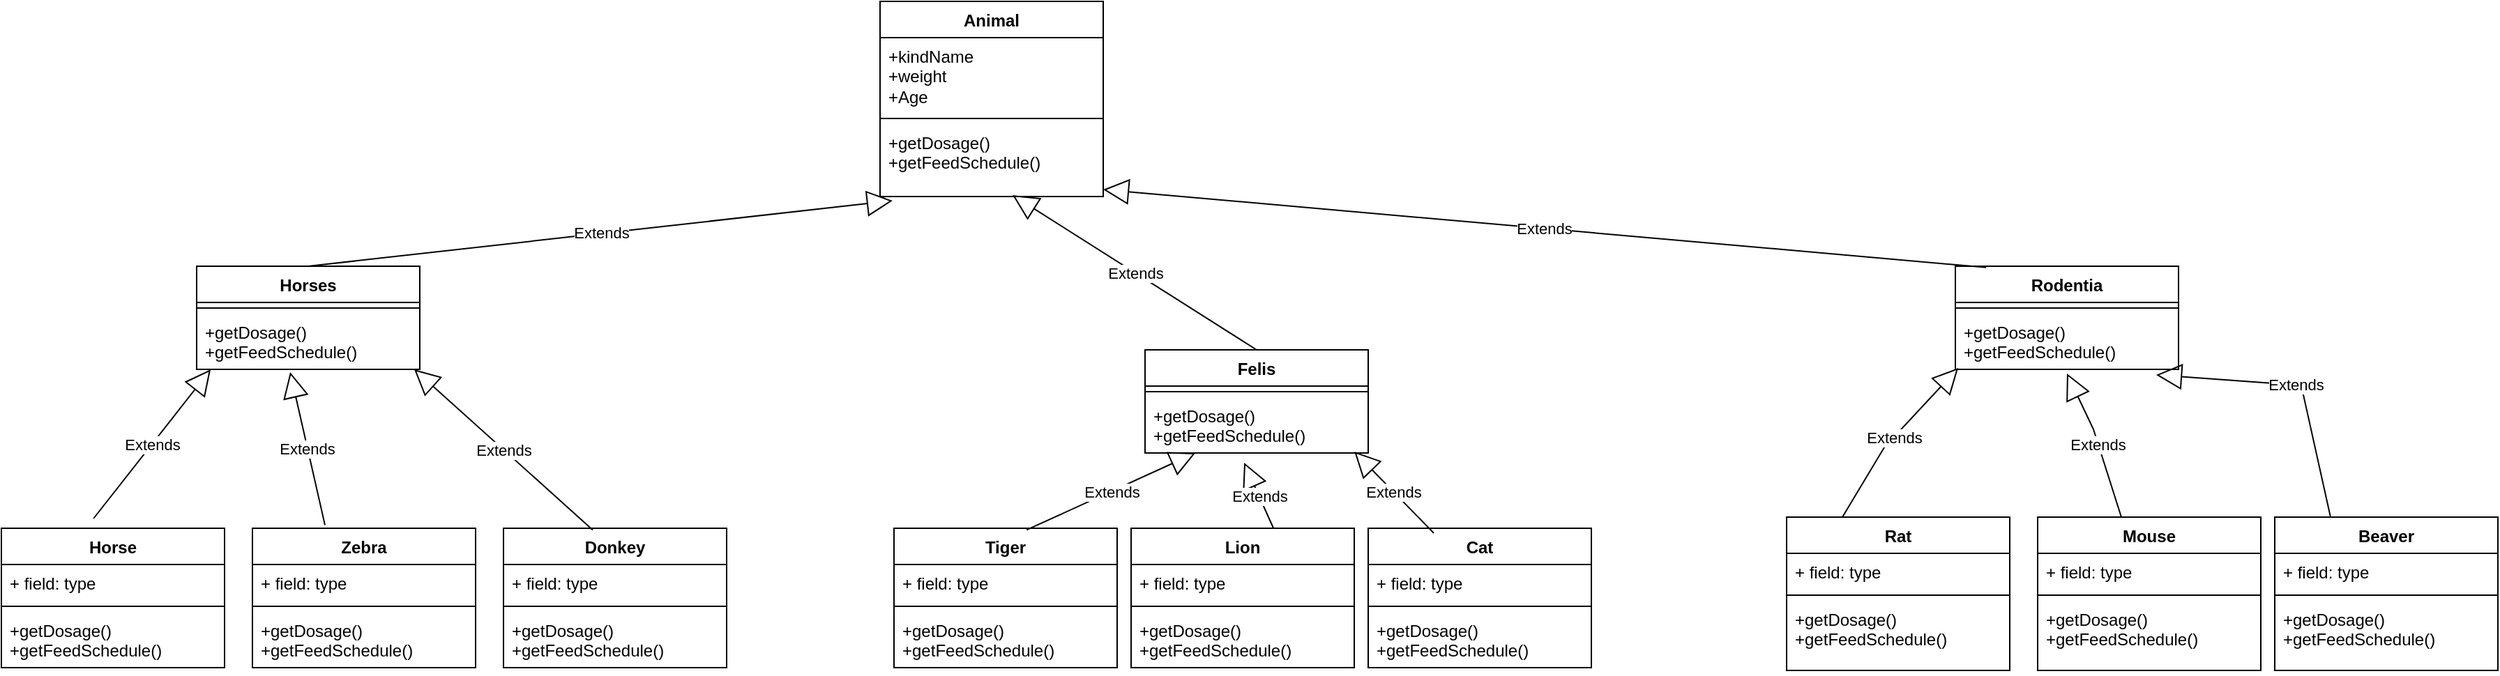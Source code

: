 <mxfile version="21.2.7" type="github">
  <diagram id="C5RBs43oDa-KdzZeNtuy" name="Page-1">
    <mxGraphModel dx="2466" dy="982" grid="1" gridSize="10" guides="1" tooltips="1" connect="1" arrows="1" fold="1" page="1" pageScale="1" pageWidth="827" pageHeight="1169" math="0" shadow="0">
      <root>
        <mxCell id="WIyWlLk6GJQsqaUBKTNV-0" />
        <mxCell id="WIyWlLk6GJQsqaUBKTNV-1" parent="WIyWlLk6GJQsqaUBKTNV-0" />
        <mxCell id="dqFevwvSZfvpne4xlaZr-0" value="Animal" style="swimlane;fontStyle=1;align=center;verticalAlign=top;childLayout=stackLayout;horizontal=1;startSize=26;horizontalStack=0;resizeParent=1;resizeParentMax=0;resizeLast=0;collapsible=1;marginBottom=0;whiteSpace=wrap;html=1;" vertex="1" parent="WIyWlLk6GJQsqaUBKTNV-1">
          <mxGeometry x="310" y="30" width="160" height="140" as="geometry" />
        </mxCell>
        <mxCell id="dqFevwvSZfvpne4xlaZr-1" value="+kindName&lt;br&gt;+weight&lt;br&gt;+Age&lt;br&gt;" style="text;strokeColor=none;fillColor=none;align=left;verticalAlign=top;spacingLeft=4;spacingRight=4;overflow=hidden;rotatable=0;points=[[0,0.5],[1,0.5]];portConstraint=eastwest;whiteSpace=wrap;html=1;" vertex="1" parent="dqFevwvSZfvpne4xlaZr-0">
          <mxGeometry y="26" width="160" height="54" as="geometry" />
        </mxCell>
        <mxCell id="dqFevwvSZfvpne4xlaZr-2" value="" style="line;strokeWidth=1;fillColor=none;align=left;verticalAlign=middle;spacingTop=-1;spacingLeft=3;spacingRight=3;rotatable=0;labelPosition=right;points=[];portConstraint=eastwest;strokeColor=inherit;" vertex="1" parent="dqFevwvSZfvpne4xlaZr-0">
          <mxGeometry y="80" width="160" height="8" as="geometry" />
        </mxCell>
        <mxCell id="dqFevwvSZfvpne4xlaZr-3" value="+getDosage()&lt;br&gt;+getFeedSchedule()" style="text;strokeColor=none;fillColor=none;align=left;verticalAlign=top;spacingLeft=4;spacingRight=4;overflow=hidden;rotatable=0;points=[[0,0.5],[1,0.5]];portConstraint=eastwest;whiteSpace=wrap;html=1;" vertex="1" parent="dqFevwvSZfvpne4xlaZr-0">
          <mxGeometry y="88" width="160" height="52" as="geometry" />
        </mxCell>
        <mxCell id="dqFevwvSZfvpne4xlaZr-4" value="Horses" style="swimlane;fontStyle=1;align=center;verticalAlign=top;childLayout=stackLayout;horizontal=1;startSize=26;horizontalStack=0;resizeParent=1;resizeParentMax=0;resizeLast=0;collapsible=1;marginBottom=0;whiteSpace=wrap;html=1;" vertex="1" parent="WIyWlLk6GJQsqaUBKTNV-1">
          <mxGeometry x="-180" y="220" width="160" height="74" as="geometry" />
        </mxCell>
        <mxCell id="dqFevwvSZfvpne4xlaZr-6" value="" style="line;strokeWidth=1;fillColor=none;align=left;verticalAlign=middle;spacingTop=-1;spacingLeft=3;spacingRight=3;rotatable=0;labelPosition=right;points=[];portConstraint=eastwest;strokeColor=inherit;" vertex="1" parent="dqFevwvSZfvpne4xlaZr-4">
          <mxGeometry y="26" width="160" height="8" as="geometry" />
        </mxCell>
        <mxCell id="dqFevwvSZfvpne4xlaZr-7" value="+getDosage()&lt;br&gt;+getFeedSchedule()&lt;br&gt;" style="text;strokeColor=none;fillColor=none;align=left;verticalAlign=top;spacingLeft=4;spacingRight=4;overflow=hidden;rotatable=0;points=[[0,0.5],[1,0.5]];portConstraint=eastwest;whiteSpace=wrap;html=1;" vertex="1" parent="dqFevwvSZfvpne4xlaZr-4">
          <mxGeometry y="34" width="160" height="40" as="geometry" />
        </mxCell>
        <mxCell id="dqFevwvSZfvpne4xlaZr-9" value="Felis" style="swimlane;fontStyle=1;align=center;verticalAlign=top;childLayout=stackLayout;horizontal=1;startSize=26;horizontalStack=0;resizeParent=1;resizeParentMax=0;resizeLast=0;collapsible=1;marginBottom=0;whiteSpace=wrap;html=1;" vertex="1" parent="WIyWlLk6GJQsqaUBKTNV-1">
          <mxGeometry x="500" y="280" width="160" height="74" as="geometry" />
        </mxCell>
        <mxCell id="dqFevwvSZfvpne4xlaZr-11" value="" style="line;strokeWidth=1;fillColor=none;align=left;verticalAlign=middle;spacingTop=-1;spacingLeft=3;spacingRight=3;rotatable=0;labelPosition=right;points=[];portConstraint=eastwest;strokeColor=inherit;" vertex="1" parent="dqFevwvSZfvpne4xlaZr-9">
          <mxGeometry y="26" width="160" height="8" as="geometry" />
        </mxCell>
        <mxCell id="dqFevwvSZfvpne4xlaZr-12" value="+getDosage()&lt;br style=&quot;border-color: var(--border-color);&quot;&gt;+getFeedSchedule()" style="text;strokeColor=none;fillColor=none;align=left;verticalAlign=top;spacingLeft=4;spacingRight=4;overflow=hidden;rotatable=0;points=[[0,0.5],[1,0.5]];portConstraint=eastwest;whiteSpace=wrap;html=1;" vertex="1" parent="dqFevwvSZfvpne4xlaZr-9">
          <mxGeometry y="34" width="160" height="40" as="geometry" />
        </mxCell>
        <mxCell id="dqFevwvSZfvpne4xlaZr-13" value="Rodentia" style="swimlane;fontStyle=1;align=center;verticalAlign=top;childLayout=stackLayout;horizontal=1;startSize=26;horizontalStack=0;resizeParent=1;resizeParentMax=0;resizeLast=0;collapsible=1;marginBottom=0;whiteSpace=wrap;html=1;" vertex="1" parent="WIyWlLk6GJQsqaUBKTNV-1">
          <mxGeometry x="1081" y="220" width="160" height="74" as="geometry" />
        </mxCell>
        <mxCell id="dqFevwvSZfvpne4xlaZr-15" value="" style="line;strokeWidth=1;fillColor=none;align=left;verticalAlign=middle;spacingTop=-1;spacingLeft=3;spacingRight=3;rotatable=0;labelPosition=right;points=[];portConstraint=eastwest;strokeColor=inherit;" vertex="1" parent="dqFevwvSZfvpne4xlaZr-13">
          <mxGeometry y="26" width="160" height="8" as="geometry" />
        </mxCell>
        <mxCell id="dqFevwvSZfvpne4xlaZr-16" value="+getDosage()&lt;br style=&quot;border-color: var(--border-color);&quot;&gt;+getFeedSchedule()" style="text;strokeColor=none;fillColor=none;align=left;verticalAlign=top;spacingLeft=4;spacingRight=4;overflow=hidden;rotatable=0;points=[[0,0.5],[1,0.5]];portConstraint=eastwest;whiteSpace=wrap;html=1;" vertex="1" parent="dqFevwvSZfvpne4xlaZr-13">
          <mxGeometry y="34" width="160" height="40" as="geometry" />
        </mxCell>
        <mxCell id="dqFevwvSZfvpne4xlaZr-17" value="Extends" style="endArrow=block;endSize=16;endFill=0;html=1;rounded=0;exitX=0.5;exitY=0;exitDx=0;exitDy=0;entryX=0.056;entryY=1.058;entryDx=0;entryDy=0;entryPerimeter=0;" edge="1" parent="WIyWlLk6GJQsqaUBKTNV-1" source="dqFevwvSZfvpne4xlaZr-4" target="dqFevwvSZfvpne4xlaZr-3">
          <mxGeometry width="160" relative="1" as="geometry">
            <mxPoint x="60" y="180" as="sourcePoint" />
            <mxPoint x="220" y="180" as="targetPoint" />
          </mxGeometry>
        </mxCell>
        <mxCell id="dqFevwvSZfvpne4xlaZr-18" value="Extends" style="endArrow=block;endSize=16;endFill=0;html=1;rounded=0;exitX=0.5;exitY=0;exitDx=0;exitDy=0;entryX=0.594;entryY=0.981;entryDx=0;entryDy=0;entryPerimeter=0;" edge="1" parent="WIyWlLk6GJQsqaUBKTNV-1" source="dqFevwvSZfvpne4xlaZr-9" target="dqFevwvSZfvpne4xlaZr-3">
          <mxGeometry width="160" relative="1" as="geometry">
            <mxPoint x="351" y="230" as="sourcePoint" />
            <mxPoint x="590" y="163" as="targetPoint" />
          </mxGeometry>
        </mxCell>
        <mxCell id="dqFevwvSZfvpne4xlaZr-19" value="Extends" style="endArrow=block;endSize=16;endFill=0;html=1;rounded=0;exitX=0.138;exitY=0.012;exitDx=0;exitDy=0;entryX=1;entryY=0.904;entryDx=0;entryDy=0;entryPerimeter=0;exitPerimeter=0;" edge="1" parent="WIyWlLk6GJQsqaUBKTNV-1" source="dqFevwvSZfvpne4xlaZr-13" target="dqFevwvSZfvpne4xlaZr-3">
          <mxGeometry width="160" relative="1" as="geometry">
            <mxPoint x="610" y="237" as="sourcePoint" />
            <mxPoint x="849" y="170" as="targetPoint" />
          </mxGeometry>
        </mxCell>
        <mxCell id="dqFevwvSZfvpne4xlaZr-60" value="Horse" style="swimlane;fontStyle=1;align=center;verticalAlign=top;childLayout=stackLayout;horizontal=1;startSize=26;horizontalStack=0;resizeParent=1;resizeParentMax=0;resizeLast=0;collapsible=1;marginBottom=0;whiteSpace=wrap;html=1;" vertex="1" parent="WIyWlLk6GJQsqaUBKTNV-1">
          <mxGeometry x="-320" y="408" width="160" height="100" as="geometry" />
        </mxCell>
        <mxCell id="dqFevwvSZfvpne4xlaZr-61" value="+ field: type" style="text;strokeColor=none;fillColor=none;align=left;verticalAlign=top;spacingLeft=4;spacingRight=4;overflow=hidden;rotatable=0;points=[[0,0.5],[1,0.5]];portConstraint=eastwest;whiteSpace=wrap;html=1;" vertex="1" parent="dqFevwvSZfvpne4xlaZr-60">
          <mxGeometry y="26" width="160" height="26" as="geometry" />
        </mxCell>
        <mxCell id="dqFevwvSZfvpne4xlaZr-62" value="" style="line;strokeWidth=1;fillColor=none;align=left;verticalAlign=middle;spacingTop=-1;spacingLeft=3;spacingRight=3;rotatable=0;labelPosition=right;points=[];portConstraint=eastwest;strokeColor=inherit;" vertex="1" parent="dqFevwvSZfvpne4xlaZr-60">
          <mxGeometry y="52" width="160" height="8" as="geometry" />
        </mxCell>
        <mxCell id="dqFevwvSZfvpne4xlaZr-63" value="+getDosage()&lt;br style=&quot;border-color: var(--border-color);&quot;&gt;+getFeedSchedule()" style="text;strokeColor=none;fillColor=none;align=left;verticalAlign=top;spacingLeft=4;spacingRight=4;overflow=hidden;rotatable=0;points=[[0,0.5],[1,0.5]];portConstraint=eastwest;whiteSpace=wrap;html=1;" vertex="1" parent="dqFevwvSZfvpne4xlaZr-60">
          <mxGeometry y="60" width="160" height="40" as="geometry" />
        </mxCell>
        <mxCell id="dqFevwvSZfvpne4xlaZr-64" value="Zebra" style="swimlane;fontStyle=1;align=center;verticalAlign=top;childLayout=stackLayout;horizontal=1;startSize=26;horizontalStack=0;resizeParent=1;resizeParentMax=0;resizeLast=0;collapsible=1;marginBottom=0;whiteSpace=wrap;html=1;" vertex="1" parent="WIyWlLk6GJQsqaUBKTNV-1">
          <mxGeometry x="-140" y="408" width="160" height="100" as="geometry" />
        </mxCell>
        <mxCell id="dqFevwvSZfvpne4xlaZr-65" value="+ field: type" style="text;strokeColor=none;fillColor=none;align=left;verticalAlign=top;spacingLeft=4;spacingRight=4;overflow=hidden;rotatable=0;points=[[0,0.5],[1,0.5]];portConstraint=eastwest;whiteSpace=wrap;html=1;" vertex="1" parent="dqFevwvSZfvpne4xlaZr-64">
          <mxGeometry y="26" width="160" height="26" as="geometry" />
        </mxCell>
        <mxCell id="dqFevwvSZfvpne4xlaZr-66" value="" style="line;strokeWidth=1;fillColor=none;align=left;verticalAlign=middle;spacingTop=-1;spacingLeft=3;spacingRight=3;rotatable=0;labelPosition=right;points=[];portConstraint=eastwest;strokeColor=inherit;" vertex="1" parent="dqFevwvSZfvpne4xlaZr-64">
          <mxGeometry y="52" width="160" height="8" as="geometry" />
        </mxCell>
        <mxCell id="dqFevwvSZfvpne4xlaZr-67" value="+getDosage()&lt;br style=&quot;border-color: var(--border-color);&quot;&gt;+getFeedSchedule()" style="text;strokeColor=none;fillColor=none;align=left;verticalAlign=top;spacingLeft=4;spacingRight=4;overflow=hidden;rotatable=0;points=[[0,0.5],[1,0.5]];portConstraint=eastwest;whiteSpace=wrap;html=1;" vertex="1" parent="dqFevwvSZfvpne4xlaZr-64">
          <mxGeometry y="60" width="160" height="40" as="geometry" />
        </mxCell>
        <mxCell id="dqFevwvSZfvpne4xlaZr-68" value="Donkey" style="swimlane;fontStyle=1;align=center;verticalAlign=top;childLayout=stackLayout;horizontal=1;startSize=26;horizontalStack=0;resizeParent=1;resizeParentMax=0;resizeLast=0;collapsible=1;marginBottom=0;whiteSpace=wrap;html=1;" vertex="1" parent="WIyWlLk6GJQsqaUBKTNV-1">
          <mxGeometry x="40" y="408" width="160" height="100" as="geometry" />
        </mxCell>
        <mxCell id="dqFevwvSZfvpne4xlaZr-69" value="+ field: type" style="text;strokeColor=none;fillColor=none;align=left;verticalAlign=top;spacingLeft=4;spacingRight=4;overflow=hidden;rotatable=0;points=[[0,0.5],[1,0.5]];portConstraint=eastwest;whiteSpace=wrap;html=1;" vertex="1" parent="dqFevwvSZfvpne4xlaZr-68">
          <mxGeometry y="26" width="160" height="26" as="geometry" />
        </mxCell>
        <mxCell id="dqFevwvSZfvpne4xlaZr-70" value="" style="line;strokeWidth=1;fillColor=none;align=left;verticalAlign=middle;spacingTop=-1;spacingLeft=3;spacingRight=3;rotatable=0;labelPosition=right;points=[];portConstraint=eastwest;strokeColor=inherit;" vertex="1" parent="dqFevwvSZfvpne4xlaZr-68">
          <mxGeometry y="52" width="160" height="8" as="geometry" />
        </mxCell>
        <mxCell id="dqFevwvSZfvpne4xlaZr-71" value="+getDosage()&lt;br style=&quot;border-color: var(--border-color);&quot;&gt;+getFeedSchedule()" style="text;strokeColor=none;fillColor=none;align=left;verticalAlign=top;spacingLeft=4;spacingRight=4;overflow=hidden;rotatable=0;points=[[0,0.5],[1,0.5]];portConstraint=eastwest;whiteSpace=wrap;html=1;" vertex="1" parent="dqFevwvSZfvpne4xlaZr-68">
          <mxGeometry y="60" width="160" height="40" as="geometry" />
        </mxCell>
        <mxCell id="dqFevwvSZfvpne4xlaZr-72" value="Tiger" style="swimlane;fontStyle=1;align=center;verticalAlign=top;childLayout=stackLayout;horizontal=1;startSize=26;horizontalStack=0;resizeParent=1;resizeParentMax=0;resizeLast=0;collapsible=1;marginBottom=0;whiteSpace=wrap;html=1;" vertex="1" parent="WIyWlLk6GJQsqaUBKTNV-1">
          <mxGeometry x="320" y="408" width="160" height="100" as="geometry" />
        </mxCell>
        <mxCell id="dqFevwvSZfvpne4xlaZr-73" value="+ field: type" style="text;strokeColor=none;fillColor=none;align=left;verticalAlign=top;spacingLeft=4;spacingRight=4;overflow=hidden;rotatable=0;points=[[0,0.5],[1,0.5]];portConstraint=eastwest;whiteSpace=wrap;html=1;" vertex="1" parent="dqFevwvSZfvpne4xlaZr-72">
          <mxGeometry y="26" width="160" height="26" as="geometry" />
        </mxCell>
        <mxCell id="dqFevwvSZfvpne4xlaZr-74" value="" style="line;strokeWidth=1;fillColor=none;align=left;verticalAlign=middle;spacingTop=-1;spacingLeft=3;spacingRight=3;rotatable=0;labelPosition=right;points=[];portConstraint=eastwest;strokeColor=inherit;" vertex="1" parent="dqFevwvSZfvpne4xlaZr-72">
          <mxGeometry y="52" width="160" height="8" as="geometry" />
        </mxCell>
        <mxCell id="dqFevwvSZfvpne4xlaZr-75" value="+getDosage()&lt;br style=&quot;border-color: var(--border-color);&quot;&gt;+getFeedSchedule()" style="text;strokeColor=none;fillColor=none;align=left;verticalAlign=top;spacingLeft=4;spacingRight=4;overflow=hidden;rotatable=0;points=[[0,0.5],[1,0.5]];portConstraint=eastwest;whiteSpace=wrap;html=1;" vertex="1" parent="dqFevwvSZfvpne4xlaZr-72">
          <mxGeometry y="60" width="160" height="40" as="geometry" />
        </mxCell>
        <mxCell id="dqFevwvSZfvpne4xlaZr-76" value="Lion" style="swimlane;fontStyle=1;align=center;verticalAlign=top;childLayout=stackLayout;horizontal=1;startSize=26;horizontalStack=0;resizeParent=1;resizeParentMax=0;resizeLast=0;collapsible=1;marginBottom=0;whiteSpace=wrap;html=1;" vertex="1" parent="WIyWlLk6GJQsqaUBKTNV-1">
          <mxGeometry x="490" y="408" width="160" height="100" as="geometry" />
        </mxCell>
        <mxCell id="dqFevwvSZfvpne4xlaZr-77" value="+ field: type" style="text;strokeColor=none;fillColor=none;align=left;verticalAlign=top;spacingLeft=4;spacingRight=4;overflow=hidden;rotatable=0;points=[[0,0.5],[1,0.5]];portConstraint=eastwest;whiteSpace=wrap;html=1;" vertex="1" parent="dqFevwvSZfvpne4xlaZr-76">
          <mxGeometry y="26" width="160" height="26" as="geometry" />
        </mxCell>
        <mxCell id="dqFevwvSZfvpne4xlaZr-78" value="" style="line;strokeWidth=1;fillColor=none;align=left;verticalAlign=middle;spacingTop=-1;spacingLeft=3;spacingRight=3;rotatable=0;labelPosition=right;points=[];portConstraint=eastwest;strokeColor=inherit;" vertex="1" parent="dqFevwvSZfvpne4xlaZr-76">
          <mxGeometry y="52" width="160" height="8" as="geometry" />
        </mxCell>
        <mxCell id="dqFevwvSZfvpne4xlaZr-79" value="+getDosage()&lt;br style=&quot;border-color: var(--border-color);&quot;&gt;+getFeedSchedule()" style="text;strokeColor=none;fillColor=none;align=left;verticalAlign=top;spacingLeft=4;spacingRight=4;overflow=hidden;rotatable=0;points=[[0,0.5],[1,0.5]];portConstraint=eastwest;whiteSpace=wrap;html=1;" vertex="1" parent="dqFevwvSZfvpne4xlaZr-76">
          <mxGeometry y="60" width="160" height="40" as="geometry" />
        </mxCell>
        <mxCell id="dqFevwvSZfvpne4xlaZr-80" value="Cat" style="swimlane;fontStyle=1;align=center;verticalAlign=top;childLayout=stackLayout;horizontal=1;startSize=26;horizontalStack=0;resizeParent=1;resizeParentMax=0;resizeLast=0;collapsible=1;marginBottom=0;whiteSpace=wrap;html=1;" vertex="1" parent="WIyWlLk6GJQsqaUBKTNV-1">
          <mxGeometry x="660" y="408" width="160" height="100" as="geometry" />
        </mxCell>
        <mxCell id="dqFevwvSZfvpne4xlaZr-81" value="+ field: type" style="text;strokeColor=none;fillColor=none;align=left;verticalAlign=top;spacingLeft=4;spacingRight=4;overflow=hidden;rotatable=0;points=[[0,0.5],[1,0.5]];portConstraint=eastwest;whiteSpace=wrap;html=1;" vertex="1" parent="dqFevwvSZfvpne4xlaZr-80">
          <mxGeometry y="26" width="160" height="26" as="geometry" />
        </mxCell>
        <mxCell id="dqFevwvSZfvpne4xlaZr-82" value="" style="line;strokeWidth=1;fillColor=none;align=left;verticalAlign=middle;spacingTop=-1;spacingLeft=3;spacingRight=3;rotatable=0;labelPosition=right;points=[];portConstraint=eastwest;strokeColor=inherit;" vertex="1" parent="dqFevwvSZfvpne4xlaZr-80">
          <mxGeometry y="52" width="160" height="8" as="geometry" />
        </mxCell>
        <mxCell id="dqFevwvSZfvpne4xlaZr-83" value="+getDosage()&lt;br style=&quot;border-color: var(--border-color);&quot;&gt;+getFeedSchedule()" style="text;strokeColor=none;fillColor=none;align=left;verticalAlign=top;spacingLeft=4;spacingRight=4;overflow=hidden;rotatable=0;points=[[0,0.5],[1,0.5]];portConstraint=eastwest;whiteSpace=wrap;html=1;" vertex="1" parent="dqFevwvSZfvpne4xlaZr-80">
          <mxGeometry y="60" width="160" height="40" as="geometry" />
        </mxCell>
        <mxCell id="dqFevwvSZfvpne4xlaZr-84" value="Rat" style="swimlane;fontStyle=1;align=center;verticalAlign=top;childLayout=stackLayout;horizontal=1;startSize=26;horizontalStack=0;resizeParent=1;resizeParentMax=0;resizeLast=0;collapsible=1;marginBottom=0;whiteSpace=wrap;html=1;" vertex="1" parent="WIyWlLk6GJQsqaUBKTNV-1">
          <mxGeometry x="960" y="400" width="160" height="110" as="geometry" />
        </mxCell>
        <mxCell id="dqFevwvSZfvpne4xlaZr-85" value="+ field: type" style="text;strokeColor=none;fillColor=none;align=left;verticalAlign=top;spacingLeft=4;spacingRight=4;overflow=hidden;rotatable=0;points=[[0,0.5],[1,0.5]];portConstraint=eastwest;whiteSpace=wrap;html=1;" vertex="1" parent="dqFevwvSZfvpne4xlaZr-84">
          <mxGeometry y="26" width="160" height="26" as="geometry" />
        </mxCell>
        <mxCell id="dqFevwvSZfvpne4xlaZr-86" value="" style="line;strokeWidth=1;fillColor=none;align=left;verticalAlign=middle;spacingTop=-1;spacingLeft=3;spacingRight=3;rotatable=0;labelPosition=right;points=[];portConstraint=eastwest;strokeColor=inherit;" vertex="1" parent="dqFevwvSZfvpne4xlaZr-84">
          <mxGeometry y="52" width="160" height="8" as="geometry" />
        </mxCell>
        <mxCell id="dqFevwvSZfvpne4xlaZr-87" value="+getDosage()&lt;br style=&quot;border-color: var(--border-color);&quot;&gt;+getFeedSchedule()" style="text;strokeColor=none;fillColor=none;align=left;verticalAlign=top;spacingLeft=4;spacingRight=4;overflow=hidden;rotatable=0;points=[[0,0.5],[1,0.5]];portConstraint=eastwest;whiteSpace=wrap;html=1;" vertex="1" parent="dqFevwvSZfvpne4xlaZr-84">
          <mxGeometry y="60" width="160" height="50" as="geometry" />
        </mxCell>
        <mxCell id="dqFevwvSZfvpne4xlaZr-88" value="Mouse" style="swimlane;fontStyle=1;align=center;verticalAlign=top;childLayout=stackLayout;horizontal=1;startSize=26;horizontalStack=0;resizeParent=1;resizeParentMax=0;resizeLast=0;collapsible=1;marginBottom=0;whiteSpace=wrap;html=1;" vertex="1" parent="WIyWlLk6GJQsqaUBKTNV-1">
          <mxGeometry x="1140" y="400" width="160" height="110" as="geometry" />
        </mxCell>
        <mxCell id="dqFevwvSZfvpne4xlaZr-89" value="+ field: type" style="text;strokeColor=none;fillColor=none;align=left;verticalAlign=top;spacingLeft=4;spacingRight=4;overflow=hidden;rotatable=0;points=[[0,0.5],[1,0.5]];portConstraint=eastwest;whiteSpace=wrap;html=1;" vertex="1" parent="dqFevwvSZfvpne4xlaZr-88">
          <mxGeometry y="26" width="160" height="26" as="geometry" />
        </mxCell>
        <mxCell id="dqFevwvSZfvpne4xlaZr-90" value="" style="line;strokeWidth=1;fillColor=none;align=left;verticalAlign=middle;spacingTop=-1;spacingLeft=3;spacingRight=3;rotatable=0;labelPosition=right;points=[];portConstraint=eastwest;strokeColor=inherit;" vertex="1" parent="dqFevwvSZfvpne4xlaZr-88">
          <mxGeometry y="52" width="160" height="8" as="geometry" />
        </mxCell>
        <mxCell id="dqFevwvSZfvpne4xlaZr-91" value="+getDosage()&lt;br style=&quot;border-color: var(--border-color);&quot;&gt;+getFeedSchedule()" style="text;strokeColor=none;fillColor=none;align=left;verticalAlign=top;spacingLeft=4;spacingRight=4;overflow=hidden;rotatable=0;points=[[0,0.5],[1,0.5]];portConstraint=eastwest;whiteSpace=wrap;html=1;" vertex="1" parent="dqFevwvSZfvpne4xlaZr-88">
          <mxGeometry y="60" width="160" height="50" as="geometry" />
        </mxCell>
        <mxCell id="dqFevwvSZfvpne4xlaZr-92" value="Beaver&lt;br&gt;" style="swimlane;fontStyle=1;align=center;verticalAlign=top;childLayout=stackLayout;horizontal=1;startSize=26;horizontalStack=0;resizeParent=1;resizeParentMax=0;resizeLast=0;collapsible=1;marginBottom=0;whiteSpace=wrap;html=1;" vertex="1" parent="WIyWlLk6GJQsqaUBKTNV-1">
          <mxGeometry x="1310" y="400" width="160" height="110" as="geometry" />
        </mxCell>
        <mxCell id="dqFevwvSZfvpne4xlaZr-93" value="+ field: type" style="text;strokeColor=none;fillColor=none;align=left;verticalAlign=top;spacingLeft=4;spacingRight=4;overflow=hidden;rotatable=0;points=[[0,0.5],[1,0.5]];portConstraint=eastwest;whiteSpace=wrap;html=1;" vertex="1" parent="dqFevwvSZfvpne4xlaZr-92">
          <mxGeometry y="26" width="160" height="26" as="geometry" />
        </mxCell>
        <mxCell id="dqFevwvSZfvpne4xlaZr-94" value="" style="line;strokeWidth=1;fillColor=none;align=left;verticalAlign=middle;spacingTop=-1;spacingLeft=3;spacingRight=3;rotatable=0;labelPosition=right;points=[];portConstraint=eastwest;strokeColor=inherit;" vertex="1" parent="dqFevwvSZfvpne4xlaZr-92">
          <mxGeometry y="52" width="160" height="8" as="geometry" />
        </mxCell>
        <mxCell id="dqFevwvSZfvpne4xlaZr-95" value="+getDosage()&lt;br style=&quot;border-color: var(--border-color);&quot;&gt;+getFeedSchedule()" style="text;strokeColor=none;fillColor=none;align=left;verticalAlign=top;spacingLeft=4;spacingRight=4;overflow=hidden;rotatable=0;points=[[0,0.5],[1,0.5]];portConstraint=eastwest;whiteSpace=wrap;html=1;" vertex="1" parent="dqFevwvSZfvpne4xlaZr-92">
          <mxGeometry y="60" width="160" height="50" as="geometry" />
        </mxCell>
        <mxCell id="dqFevwvSZfvpne4xlaZr-97" value="Extends" style="endArrow=block;endSize=16;endFill=0;html=1;rounded=0;exitX=0.4;exitY=0.012;exitDx=0;exitDy=0;exitPerimeter=0;entryX=0.975;entryY=1;entryDx=0;entryDy=0;entryPerimeter=0;" edge="1" parent="WIyWlLk6GJQsqaUBKTNV-1" source="dqFevwvSZfvpne4xlaZr-68" target="dqFevwvSZfvpne4xlaZr-7">
          <mxGeometry width="160" relative="1" as="geometry">
            <mxPoint x="-430" y="240" as="sourcePoint" />
            <mxPoint x="-270" y="240" as="targetPoint" />
            <Array as="points" />
          </mxGeometry>
        </mxCell>
        <mxCell id="dqFevwvSZfvpne4xlaZr-98" value="Extends" style="endArrow=block;endSize=16;endFill=0;html=1;rounded=0;exitX=0.325;exitY=-0.023;exitDx=0;exitDy=0;exitPerimeter=0;entryX=0.419;entryY=1.05;entryDx=0;entryDy=0;entryPerimeter=0;" edge="1" parent="WIyWlLk6GJQsqaUBKTNV-1" source="dqFevwvSZfvpne4xlaZr-64" target="dqFevwvSZfvpne4xlaZr-7">
          <mxGeometry width="160" relative="1" as="geometry">
            <mxPoint x="-80" y="400" as="sourcePoint" />
            <mxPoint x="50" y="350" as="targetPoint" />
          </mxGeometry>
        </mxCell>
        <mxCell id="dqFevwvSZfvpne4xlaZr-99" value="Extends" style="endArrow=block;endSize=16;endFill=0;html=1;rounded=0;exitX=0.413;exitY=-0.07;exitDx=0;exitDy=0;exitPerimeter=0;entryX=0.063;entryY=1;entryDx=0;entryDy=0;entryPerimeter=0;" edge="1" parent="WIyWlLk6GJQsqaUBKTNV-1" source="dqFevwvSZfvpne4xlaZr-60" target="dqFevwvSZfvpne4xlaZr-7">
          <mxGeometry width="160" relative="1" as="geometry">
            <mxPoint x="-390" y="290" as="sourcePoint" />
            <mxPoint x="-230" y="290" as="targetPoint" />
          </mxGeometry>
        </mxCell>
        <mxCell id="dqFevwvSZfvpne4xlaZr-100" value="Extends" style="endArrow=block;endSize=16;endFill=0;html=1;rounded=0;exitX=0.594;exitY=0.012;exitDx=0;exitDy=0;exitPerimeter=0;" edge="1" parent="WIyWlLk6GJQsqaUBKTNV-1" source="dqFevwvSZfvpne4xlaZr-72" target="dqFevwvSZfvpne4xlaZr-12">
          <mxGeometry width="160" relative="1" as="geometry">
            <mxPoint x="300" y="370" as="sourcePoint" />
            <mxPoint x="460" y="370" as="targetPoint" />
          </mxGeometry>
        </mxCell>
        <mxCell id="dqFevwvSZfvpne4xlaZr-102" value="Extends" style="endArrow=block;endSize=16;endFill=0;html=1;rounded=0;exitX=0.638;exitY=0;exitDx=0;exitDy=0;exitPerimeter=0;entryX=0.444;entryY=1.175;entryDx=0;entryDy=0;entryPerimeter=0;" edge="1" parent="WIyWlLk6GJQsqaUBKTNV-1" source="dqFevwvSZfvpne4xlaZr-76" target="dqFevwvSZfvpne4xlaZr-12">
          <mxGeometry width="160" relative="1" as="geometry">
            <mxPoint x="590" y="400" as="sourcePoint" />
            <mxPoint x="711" y="345" as="targetPoint" />
          </mxGeometry>
        </mxCell>
        <mxCell id="dqFevwvSZfvpne4xlaZr-103" value="Extends" style="endArrow=block;endSize=16;endFill=0;html=1;rounded=0;exitX=0.294;exitY=0.035;exitDx=0;exitDy=0;exitPerimeter=0;entryX=0.938;entryY=0.975;entryDx=0;entryDy=0;entryPerimeter=0;" edge="1" parent="WIyWlLk6GJQsqaUBKTNV-1" source="dqFevwvSZfvpne4xlaZr-80" target="dqFevwvSZfvpne4xlaZr-12">
          <mxGeometry width="160" relative="1" as="geometry">
            <mxPoint x="706" y="385" as="sourcePoint" />
            <mxPoint x="827" y="330" as="targetPoint" />
          </mxGeometry>
        </mxCell>
        <mxCell id="dqFevwvSZfvpne4xlaZr-104" value="Extends" style="endArrow=block;endSize=16;endFill=0;html=1;rounded=0;exitX=0.25;exitY=0;exitDx=0;exitDy=0;entryX=0.013;entryY=0.975;entryDx=0;entryDy=0;entryPerimeter=0;" edge="1" parent="WIyWlLk6GJQsqaUBKTNV-1" source="dqFevwvSZfvpne4xlaZr-84" target="dqFevwvSZfvpne4xlaZr-16">
          <mxGeometry width="160" relative="1" as="geometry">
            <mxPoint x="960" y="378" as="sourcePoint" />
            <mxPoint x="903" y="320" as="targetPoint" />
            <Array as="points">
              <mxPoint x="1030" y="350" />
            </Array>
          </mxGeometry>
        </mxCell>
        <mxCell id="dqFevwvSZfvpne4xlaZr-105" value="Extends" style="endArrow=block;endSize=16;endFill=0;html=1;rounded=0;exitX=0.375;exitY=0;exitDx=0;exitDy=0;exitPerimeter=0;entryX=0.5;entryY=1.075;entryDx=0;entryDy=0;entryPerimeter=0;" edge="1" parent="WIyWlLk6GJQsqaUBKTNV-1" source="dqFevwvSZfvpne4xlaZr-88" target="dqFevwvSZfvpne4xlaZr-16">
          <mxGeometry width="160" relative="1" as="geometry">
            <mxPoint x="1199" y="387" as="sourcePoint" />
            <mxPoint x="1161" y="310" as="targetPoint" />
            <Array as="points">
              <mxPoint x="1180" y="337" />
            </Array>
          </mxGeometry>
        </mxCell>
        <mxCell id="dqFevwvSZfvpne4xlaZr-107" value="Extends" style="endArrow=block;endSize=16;endFill=0;html=1;rounded=0;exitX=0.25;exitY=0;exitDx=0;exitDy=0;entryX=0.9;entryY=1.1;entryDx=0;entryDy=0;entryPerimeter=0;" edge="1" parent="WIyWlLk6GJQsqaUBKTNV-1" source="dqFevwvSZfvpne4xlaZr-92" target="dqFevwvSZfvpne4xlaZr-16">
          <mxGeometry width="160" relative="1" as="geometry">
            <mxPoint x="1349" y="368.5" as="sourcePoint" />
            <mxPoint x="1310" y="265.5" as="targetPoint" />
            <Array as="points">
              <mxPoint x="1329" y="305.5" />
            </Array>
          </mxGeometry>
        </mxCell>
      </root>
    </mxGraphModel>
  </diagram>
</mxfile>
